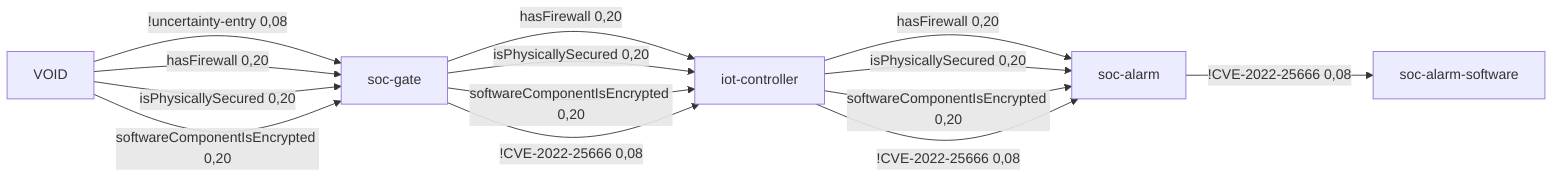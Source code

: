 %% AttributeChange [4mqualcom/apq8096[0m to [4m2.1[0m for node [4msoc-gate[0m
%%  VOID -[0,53]->  soc-gate -[0,53]->  iot-controller -[0,53]->  soc-alarm -[0,08]-> soc-alarm-software 2,37 0,01
flowchart LR
	iot-controller[iot-controller]
	soc-gate[soc-gate]
	soc-alarm[soc-alarm]
	soc-alarm-software[soc-alarm-software]
	VOID[VOID]
	iot-controller -->|hasFirewall 0,20| soc-alarm
	iot-controller -->|isPhysicallySecured 0,20| soc-alarm
	iot-controller -->|softwareComponentIsEncrypted 0,20| soc-alarm
	iot-controller -->|!CVE-2022-25666 0,08| soc-alarm
	soc-gate -->|hasFirewall 0,20| iot-controller
	soc-gate -->|isPhysicallySecured 0,20| iot-controller
	soc-gate -->|softwareComponentIsEncrypted 0,20| iot-controller
	soc-gate -->|!CVE-2022-25666 0,08| iot-controller
	soc-alarm -->|!CVE-2022-25666 0,08| soc-alarm-software
	VOID -->|!uncertainty-entry 0,08| soc-gate
	VOID -->|hasFirewall 0,20| soc-gate
	VOID -->|isPhysicallySecured 0,20| soc-gate
	VOID -->|softwareComponentIsEncrypted 0,20| soc-gate